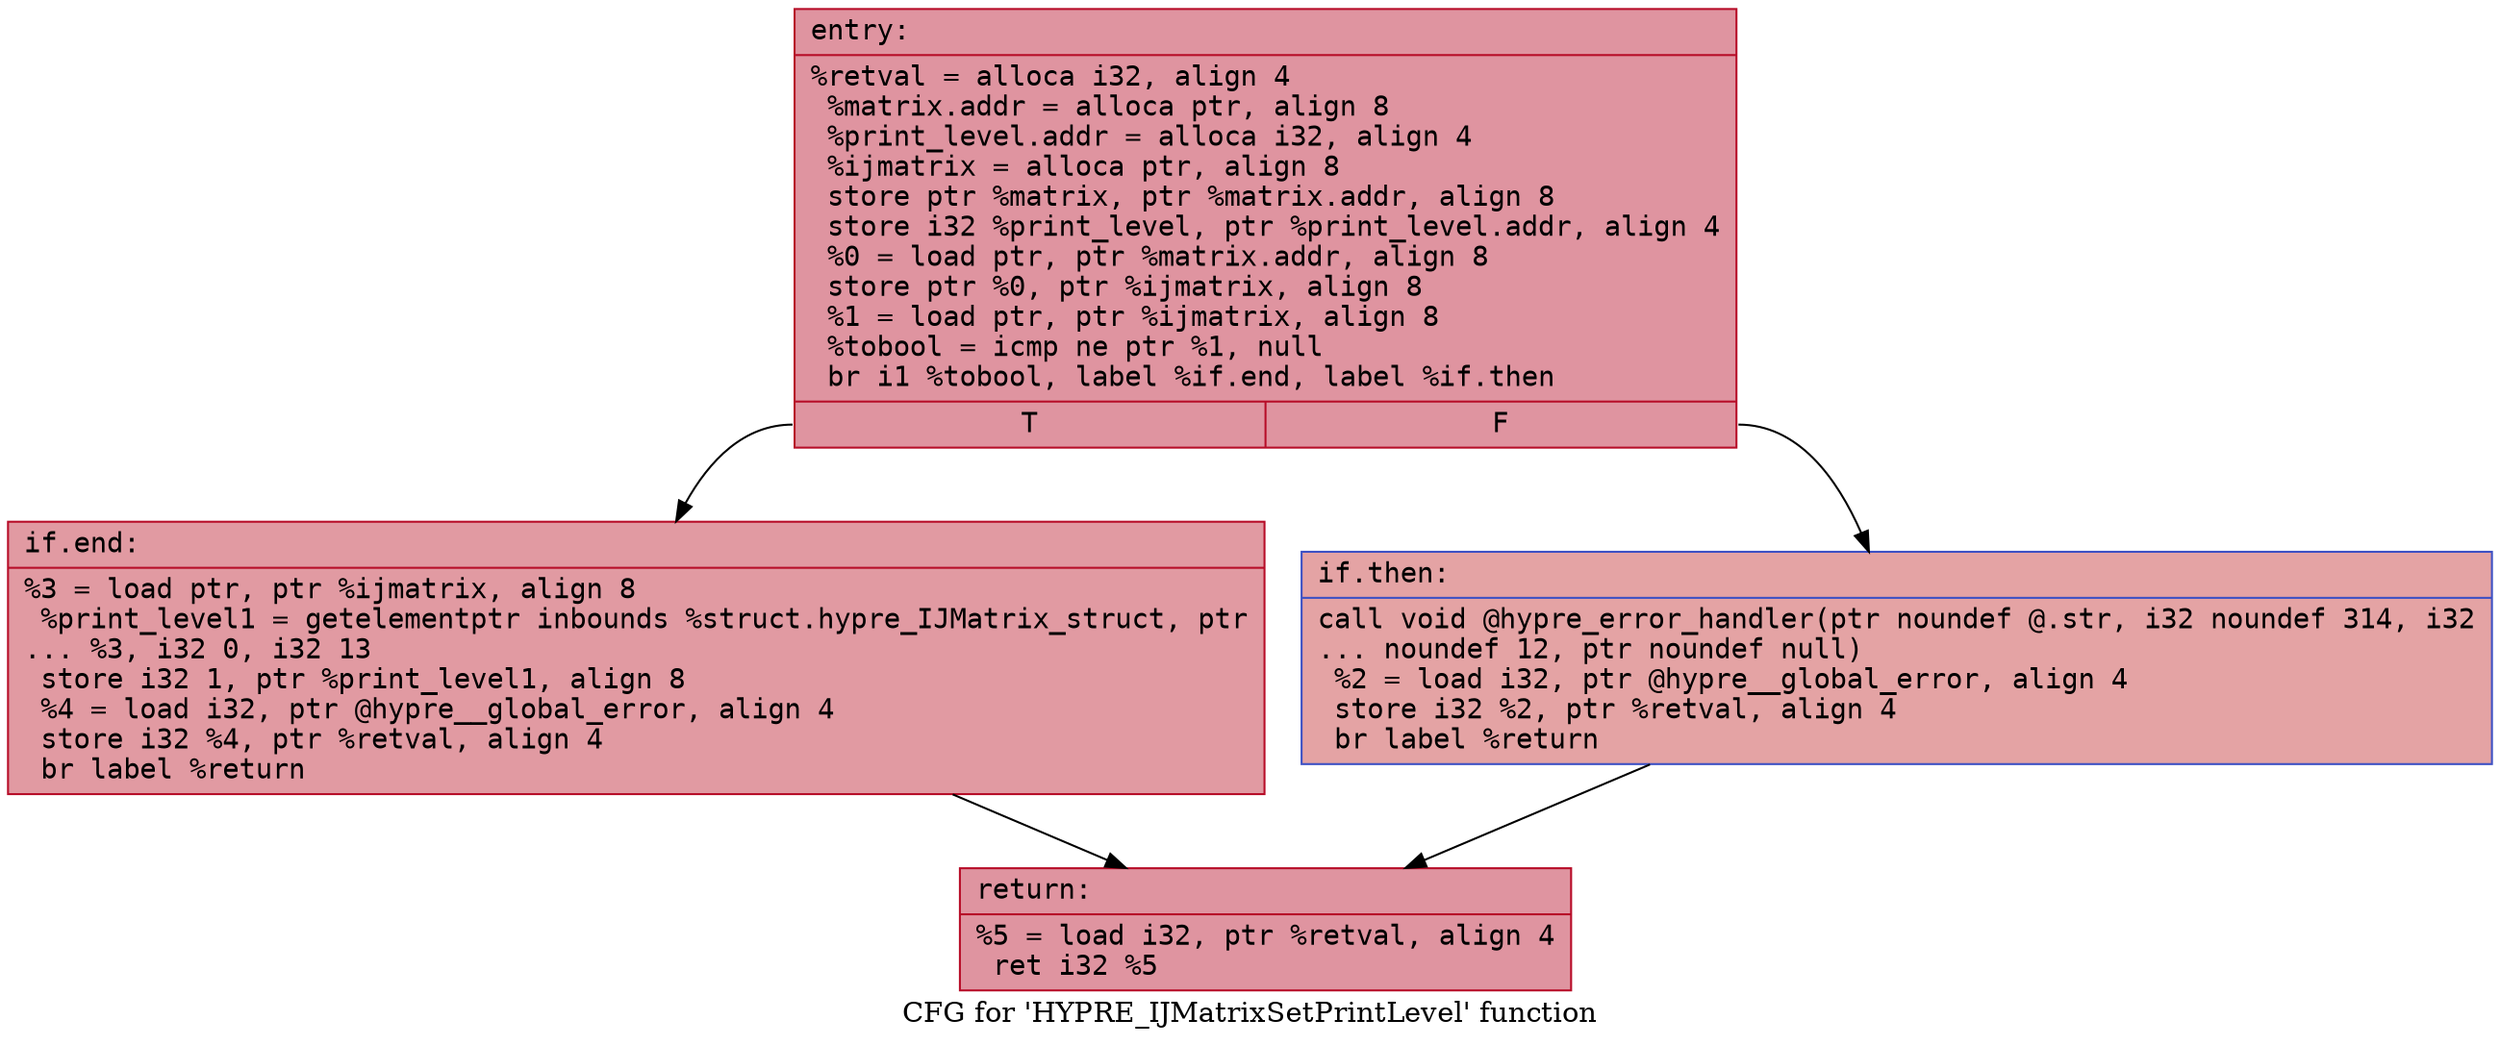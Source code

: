 digraph "CFG for 'HYPRE_IJMatrixSetPrintLevel' function" {
	label="CFG for 'HYPRE_IJMatrixSetPrintLevel' function";

	Node0x55c120a3e750 [shape=record,color="#b70d28ff", style=filled, fillcolor="#b70d2870" fontname="Courier",label="{entry:\l|  %retval = alloca i32, align 4\l  %matrix.addr = alloca ptr, align 8\l  %print_level.addr = alloca i32, align 4\l  %ijmatrix = alloca ptr, align 8\l  store ptr %matrix, ptr %matrix.addr, align 8\l  store i32 %print_level, ptr %print_level.addr, align 4\l  %0 = load ptr, ptr %matrix.addr, align 8\l  store ptr %0, ptr %ijmatrix, align 8\l  %1 = load ptr, ptr %ijmatrix, align 8\l  %tobool = icmp ne ptr %1, null\l  br i1 %tobool, label %if.end, label %if.then\l|{<s0>T|<s1>F}}"];
	Node0x55c120a3e750:s0 -> Node0x55c120a3eda0[tooltip="entry -> if.end\nProbability 62.50%" ];
	Node0x55c120a3e750:s1 -> Node0x55c120a3ee10[tooltip="entry -> if.then\nProbability 37.50%" ];
	Node0x55c120a3ee10 [shape=record,color="#3d50c3ff", style=filled, fillcolor="#c32e3170" fontname="Courier",label="{if.then:\l|  call void @hypre_error_handler(ptr noundef @.str, i32 noundef 314, i32\l... noundef 12, ptr noundef null)\l  %2 = load i32, ptr @hypre__global_error, align 4\l  store i32 %2, ptr %retval, align 4\l  br label %return\l}"];
	Node0x55c120a3ee10 -> Node0x55c120a3f1e0[tooltip="if.then -> return\nProbability 100.00%" ];
	Node0x55c120a3eda0 [shape=record,color="#b70d28ff", style=filled, fillcolor="#bb1b2c70" fontname="Courier",label="{if.end:\l|  %3 = load ptr, ptr %ijmatrix, align 8\l  %print_level1 = getelementptr inbounds %struct.hypre_IJMatrix_struct, ptr\l... %3, i32 0, i32 13\l  store i32 1, ptr %print_level1, align 8\l  %4 = load i32, ptr @hypre__global_error, align 4\l  store i32 %4, ptr %retval, align 4\l  br label %return\l}"];
	Node0x55c120a3eda0 -> Node0x55c120a3f1e0[tooltip="if.end -> return\nProbability 100.00%" ];
	Node0x55c120a3f1e0 [shape=record,color="#b70d28ff", style=filled, fillcolor="#b70d2870" fontname="Courier",label="{return:\l|  %5 = load i32, ptr %retval, align 4\l  ret i32 %5\l}"];
}
